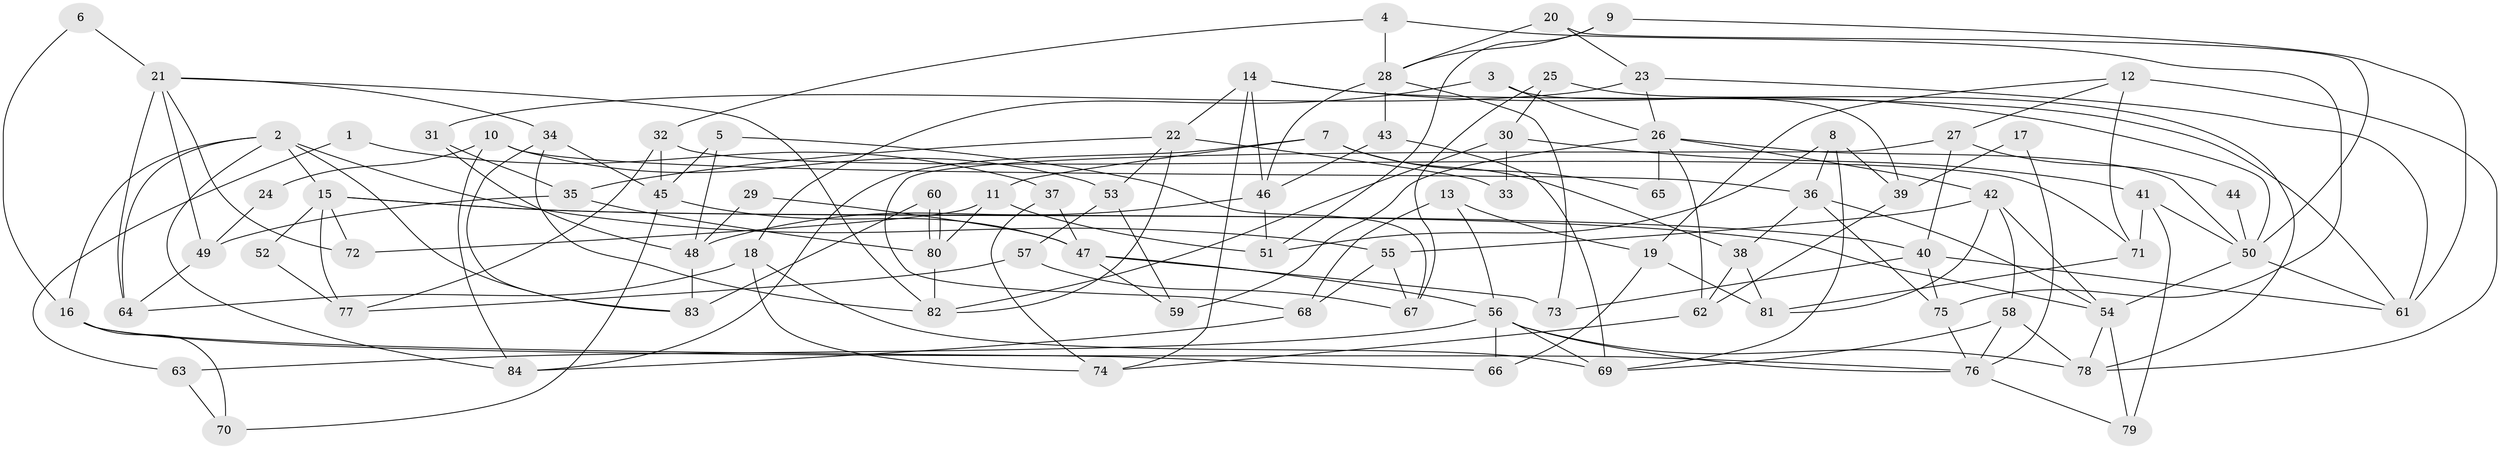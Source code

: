 // coarse degree distribution, {2: 0.07692307692307693, 8: 0.057692307692307696, 3: 0.15384615384615385, 7: 0.19230769230769232, 5: 0.21153846153846154, 6: 0.11538461538461539, 4: 0.17307692307692307, 9: 0.019230769230769232}
// Generated by graph-tools (version 1.1) at 2025/42/03/06/25 10:42:00]
// undirected, 84 vertices, 168 edges
graph export_dot {
graph [start="1"]
  node [color=gray90,style=filled];
  1;
  2;
  3;
  4;
  5;
  6;
  7;
  8;
  9;
  10;
  11;
  12;
  13;
  14;
  15;
  16;
  17;
  18;
  19;
  20;
  21;
  22;
  23;
  24;
  25;
  26;
  27;
  28;
  29;
  30;
  31;
  32;
  33;
  34;
  35;
  36;
  37;
  38;
  39;
  40;
  41;
  42;
  43;
  44;
  45;
  46;
  47;
  48;
  49;
  50;
  51;
  52;
  53;
  54;
  55;
  56;
  57;
  58;
  59;
  60;
  61;
  62;
  63;
  64;
  65;
  66;
  67;
  68;
  69;
  70;
  71;
  72;
  73;
  74;
  75;
  76;
  77;
  78;
  79;
  80;
  81;
  82;
  83;
  84;
  1 -- 63;
  1 -- 37;
  2 -- 15;
  2 -- 64;
  2 -- 16;
  2 -- 55;
  2 -- 83;
  2 -- 84;
  3 -- 39;
  3 -- 26;
  3 -- 18;
  4 -- 75;
  4 -- 28;
  4 -- 32;
  5 -- 48;
  5 -- 67;
  5 -- 45;
  6 -- 16;
  6 -- 21;
  7 -- 38;
  7 -- 84;
  7 -- 11;
  7 -- 65;
  8 -- 51;
  8 -- 69;
  8 -- 36;
  8 -- 39;
  9 -- 61;
  9 -- 28;
  9 -- 51;
  10 -- 36;
  10 -- 84;
  10 -- 24;
  10 -- 53;
  11 -- 80;
  11 -- 51;
  11 -- 72;
  12 -- 78;
  12 -- 71;
  12 -- 19;
  12 -- 27;
  13 -- 56;
  13 -- 68;
  13 -- 19;
  14 -- 50;
  14 -- 74;
  14 -- 22;
  14 -- 46;
  14 -- 61;
  15 -- 54;
  15 -- 77;
  15 -- 40;
  15 -- 52;
  15 -- 72;
  16 -- 76;
  16 -- 66;
  16 -- 70;
  17 -- 39;
  17 -- 76;
  18 -- 69;
  18 -- 64;
  18 -- 74;
  19 -- 66;
  19 -- 81;
  20 -- 28;
  20 -- 50;
  20 -- 23;
  21 -- 34;
  21 -- 72;
  21 -- 49;
  21 -- 64;
  21 -- 82;
  22 -- 82;
  22 -- 33;
  22 -- 35;
  22 -- 53;
  23 -- 61;
  23 -- 26;
  23 -- 31;
  24 -- 49;
  25 -- 78;
  25 -- 30;
  25 -- 67;
  26 -- 42;
  26 -- 50;
  26 -- 59;
  26 -- 62;
  26 -- 65;
  27 -- 40;
  27 -- 44;
  27 -- 68;
  28 -- 46;
  28 -- 43;
  28 -- 73;
  29 -- 48;
  29 -- 47;
  30 -- 41;
  30 -- 82;
  30 -- 33;
  31 -- 35;
  31 -- 48;
  32 -- 45;
  32 -- 71;
  32 -- 77;
  34 -- 82;
  34 -- 83;
  34 -- 45;
  35 -- 49;
  35 -- 80;
  36 -- 75;
  36 -- 38;
  36 -- 54;
  37 -- 47;
  37 -- 74;
  38 -- 81;
  38 -- 62;
  39 -- 62;
  40 -- 73;
  40 -- 61;
  40 -- 75;
  41 -- 50;
  41 -- 79;
  41 -- 71;
  42 -- 54;
  42 -- 81;
  42 -- 55;
  42 -- 58;
  43 -- 69;
  43 -- 46;
  44 -- 50;
  45 -- 47;
  45 -- 70;
  46 -- 51;
  46 -- 48;
  47 -- 59;
  47 -- 56;
  47 -- 73;
  48 -- 83;
  49 -- 64;
  50 -- 61;
  50 -- 54;
  52 -- 77;
  53 -- 57;
  53 -- 59;
  54 -- 78;
  54 -- 79;
  55 -- 67;
  55 -- 68;
  56 -- 66;
  56 -- 63;
  56 -- 69;
  56 -- 76;
  56 -- 78;
  57 -- 67;
  57 -- 77;
  58 -- 78;
  58 -- 69;
  58 -- 76;
  60 -- 83;
  60 -- 80;
  60 -- 80;
  62 -- 74;
  63 -- 70;
  68 -- 84;
  71 -- 81;
  75 -- 76;
  76 -- 79;
  80 -- 82;
}
